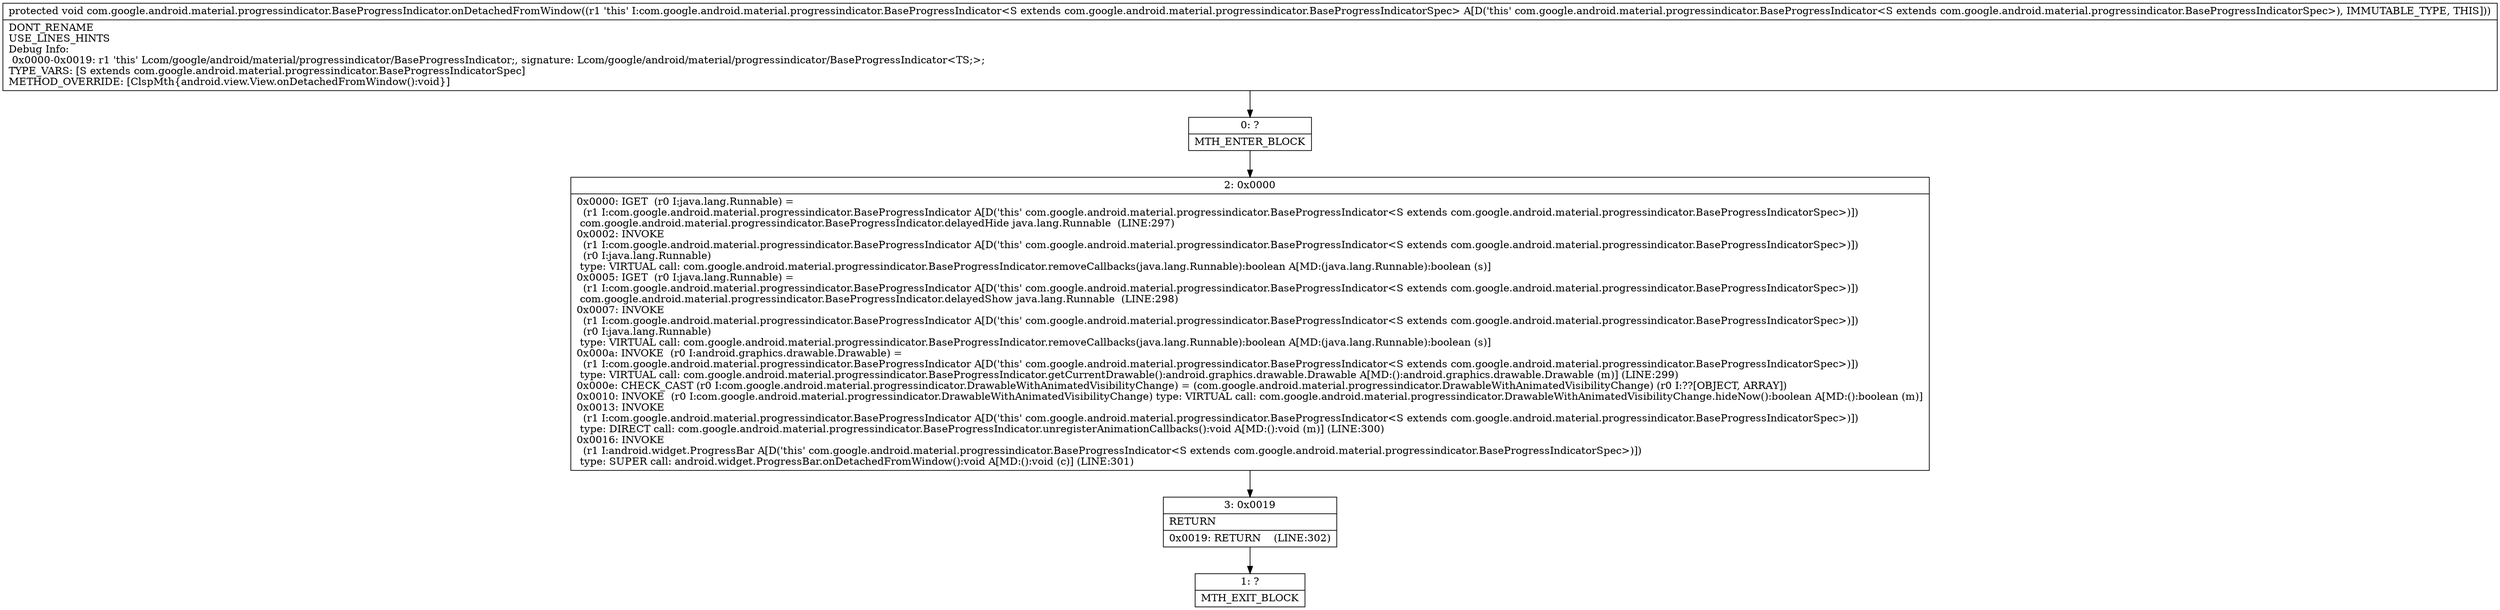 digraph "CFG forcom.google.android.material.progressindicator.BaseProgressIndicator.onDetachedFromWindow()V" {
Node_0 [shape=record,label="{0\:\ ?|MTH_ENTER_BLOCK\l}"];
Node_2 [shape=record,label="{2\:\ 0x0000|0x0000: IGET  (r0 I:java.lang.Runnable) = \l  (r1 I:com.google.android.material.progressindicator.BaseProgressIndicator A[D('this' com.google.android.material.progressindicator.BaseProgressIndicator\<S extends com.google.android.material.progressindicator.BaseProgressIndicatorSpec\>)])\l com.google.android.material.progressindicator.BaseProgressIndicator.delayedHide java.lang.Runnable  (LINE:297)\l0x0002: INVOKE  \l  (r1 I:com.google.android.material.progressindicator.BaseProgressIndicator A[D('this' com.google.android.material.progressindicator.BaseProgressIndicator\<S extends com.google.android.material.progressindicator.BaseProgressIndicatorSpec\>)])\l  (r0 I:java.lang.Runnable)\l type: VIRTUAL call: com.google.android.material.progressindicator.BaseProgressIndicator.removeCallbacks(java.lang.Runnable):boolean A[MD:(java.lang.Runnable):boolean (s)]\l0x0005: IGET  (r0 I:java.lang.Runnable) = \l  (r1 I:com.google.android.material.progressindicator.BaseProgressIndicator A[D('this' com.google.android.material.progressindicator.BaseProgressIndicator\<S extends com.google.android.material.progressindicator.BaseProgressIndicatorSpec\>)])\l com.google.android.material.progressindicator.BaseProgressIndicator.delayedShow java.lang.Runnable  (LINE:298)\l0x0007: INVOKE  \l  (r1 I:com.google.android.material.progressindicator.BaseProgressIndicator A[D('this' com.google.android.material.progressindicator.BaseProgressIndicator\<S extends com.google.android.material.progressindicator.BaseProgressIndicatorSpec\>)])\l  (r0 I:java.lang.Runnable)\l type: VIRTUAL call: com.google.android.material.progressindicator.BaseProgressIndicator.removeCallbacks(java.lang.Runnable):boolean A[MD:(java.lang.Runnable):boolean (s)]\l0x000a: INVOKE  (r0 I:android.graphics.drawable.Drawable) = \l  (r1 I:com.google.android.material.progressindicator.BaseProgressIndicator A[D('this' com.google.android.material.progressindicator.BaseProgressIndicator\<S extends com.google.android.material.progressindicator.BaseProgressIndicatorSpec\>)])\l type: VIRTUAL call: com.google.android.material.progressindicator.BaseProgressIndicator.getCurrentDrawable():android.graphics.drawable.Drawable A[MD:():android.graphics.drawable.Drawable (m)] (LINE:299)\l0x000e: CHECK_CAST (r0 I:com.google.android.material.progressindicator.DrawableWithAnimatedVisibilityChange) = (com.google.android.material.progressindicator.DrawableWithAnimatedVisibilityChange) (r0 I:??[OBJECT, ARRAY]) \l0x0010: INVOKE  (r0 I:com.google.android.material.progressindicator.DrawableWithAnimatedVisibilityChange) type: VIRTUAL call: com.google.android.material.progressindicator.DrawableWithAnimatedVisibilityChange.hideNow():boolean A[MD:():boolean (m)]\l0x0013: INVOKE  \l  (r1 I:com.google.android.material.progressindicator.BaseProgressIndicator A[D('this' com.google.android.material.progressindicator.BaseProgressIndicator\<S extends com.google.android.material.progressindicator.BaseProgressIndicatorSpec\>)])\l type: DIRECT call: com.google.android.material.progressindicator.BaseProgressIndicator.unregisterAnimationCallbacks():void A[MD:():void (m)] (LINE:300)\l0x0016: INVOKE  \l  (r1 I:android.widget.ProgressBar A[D('this' com.google.android.material.progressindicator.BaseProgressIndicator\<S extends com.google.android.material.progressindicator.BaseProgressIndicatorSpec\>)])\l type: SUPER call: android.widget.ProgressBar.onDetachedFromWindow():void A[MD:():void (c)] (LINE:301)\l}"];
Node_3 [shape=record,label="{3\:\ 0x0019|RETURN\l|0x0019: RETURN    (LINE:302)\l}"];
Node_1 [shape=record,label="{1\:\ ?|MTH_EXIT_BLOCK\l}"];
MethodNode[shape=record,label="{protected void com.google.android.material.progressindicator.BaseProgressIndicator.onDetachedFromWindow((r1 'this' I:com.google.android.material.progressindicator.BaseProgressIndicator\<S extends com.google.android.material.progressindicator.BaseProgressIndicatorSpec\> A[D('this' com.google.android.material.progressindicator.BaseProgressIndicator\<S extends com.google.android.material.progressindicator.BaseProgressIndicatorSpec\>), IMMUTABLE_TYPE, THIS]))  | DONT_RENAME\lUSE_LINES_HINTS\lDebug Info:\l  0x0000\-0x0019: r1 'this' Lcom\/google\/android\/material\/progressindicator\/BaseProgressIndicator;, signature: Lcom\/google\/android\/material\/progressindicator\/BaseProgressIndicator\<TS;\>;\lTYPE_VARS: [S extends com.google.android.material.progressindicator.BaseProgressIndicatorSpec]\lMETHOD_OVERRIDE: [ClspMth\{android.view.View.onDetachedFromWindow():void\}]\l}"];
MethodNode -> Node_0;Node_0 -> Node_2;
Node_2 -> Node_3;
Node_3 -> Node_1;
}

